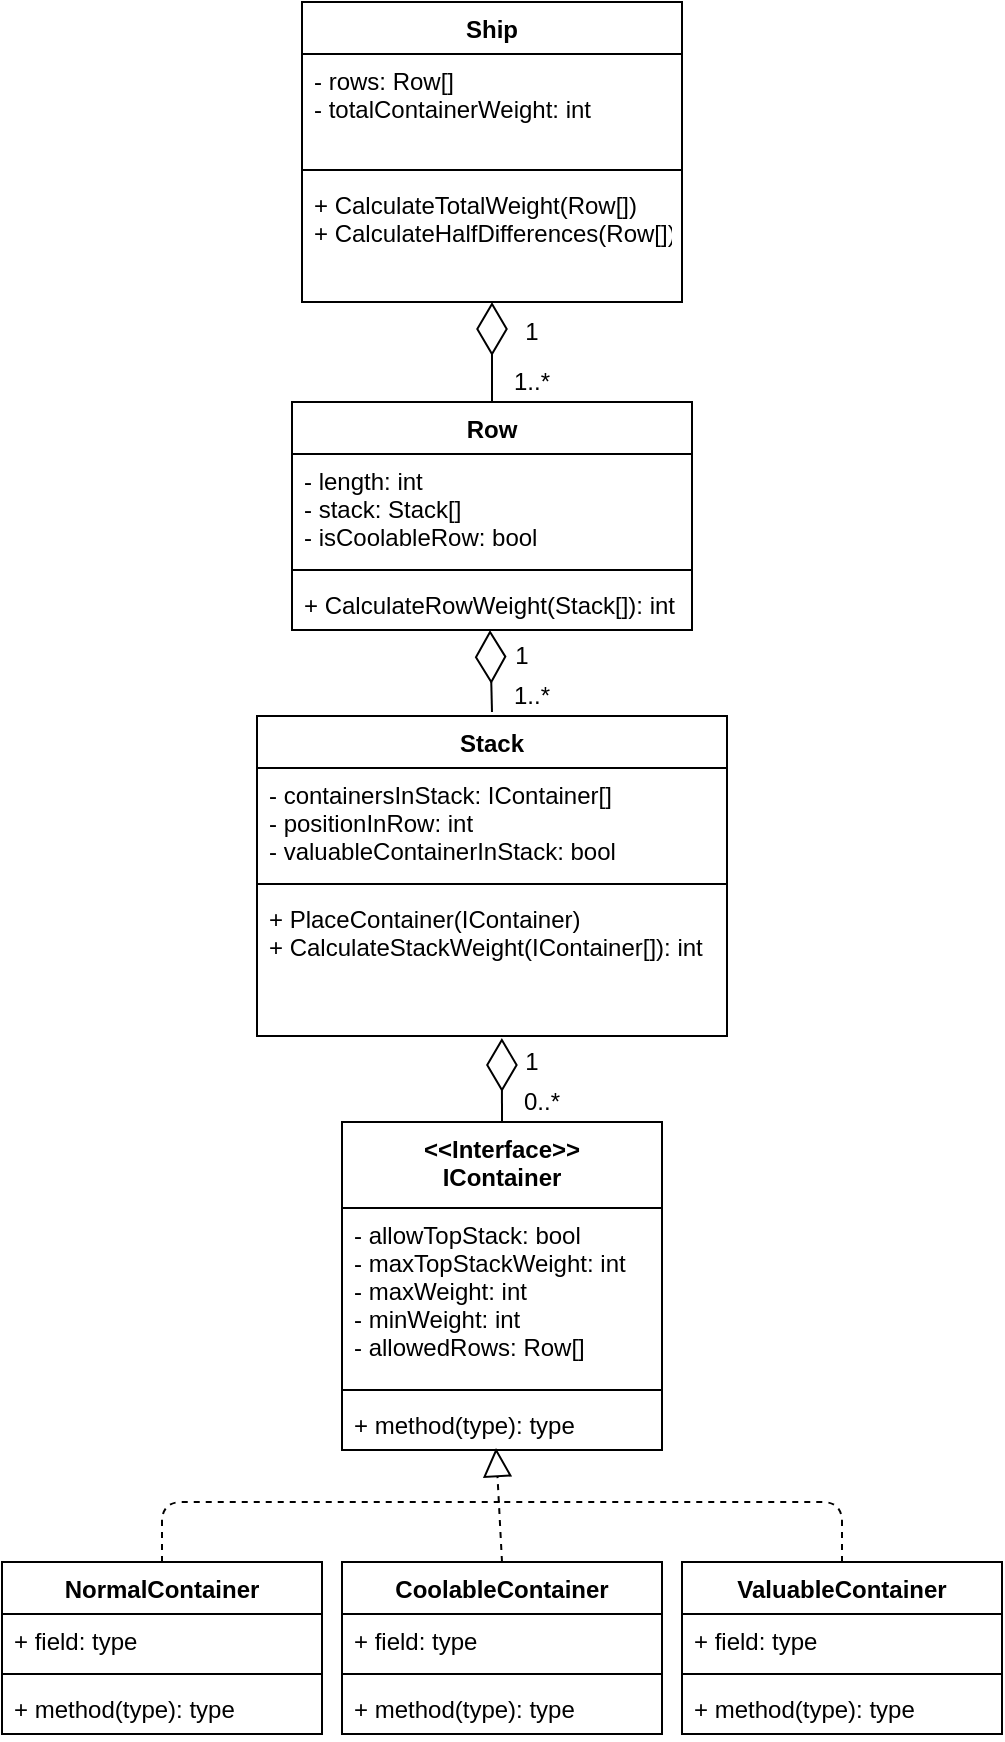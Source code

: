 <mxfile version="12.3.3" type="device" pages="1"><diagram id="xtJK8mjknxwsdFoS2Y7A" name="Page-1"><mxGraphModel dx="1422" dy="1866" grid="1" gridSize="10" guides="1" tooltips="1" connect="1" arrows="1" fold="1" page="1" pageScale="1" pageWidth="850" pageHeight="1100" math="0" shadow="0"><root><mxCell id="0"/><mxCell id="1" parent="0"/><mxCell id="VKJAlb9QcIwoE9ySe-Vr-9" value="&lt;&lt;Interface&gt;&gt;&#10;IContainer&#10;" style="swimlane;fontStyle=1;align=center;verticalAlign=top;childLayout=stackLayout;horizontal=1;startSize=43;horizontalStack=0;resizeParent=1;resizeParentMax=0;resizeLast=0;collapsible=1;marginBottom=0;" vertex="1" parent="1"><mxGeometry x="315" y="510" width="160" height="164" as="geometry"/></mxCell><mxCell id="VKJAlb9QcIwoE9ySe-Vr-10" value="- allowTopStack: bool&#10;- maxTopStackWeight: int&#10;- maxWeight: int&#10;- minWeight: int&#10;- allowedRows: Row[]" style="text;strokeColor=none;fillColor=none;align=left;verticalAlign=top;spacingLeft=4;spacingRight=4;overflow=hidden;rotatable=0;points=[[0,0.5],[1,0.5]];portConstraint=eastwest;" vertex="1" parent="VKJAlb9QcIwoE9ySe-Vr-9"><mxGeometry y="43" width="160" height="87" as="geometry"/></mxCell><mxCell id="VKJAlb9QcIwoE9ySe-Vr-11" value="" style="line;strokeWidth=1;fillColor=none;align=left;verticalAlign=middle;spacingTop=-1;spacingLeft=3;spacingRight=3;rotatable=0;labelPosition=right;points=[];portConstraint=eastwest;" vertex="1" parent="VKJAlb9QcIwoE9ySe-Vr-9"><mxGeometry y="130" width="160" height="8" as="geometry"/></mxCell><mxCell id="VKJAlb9QcIwoE9ySe-Vr-12" value="+ method(type): type" style="text;strokeColor=none;fillColor=none;align=left;verticalAlign=top;spacingLeft=4;spacingRight=4;overflow=hidden;rotatable=0;points=[[0,0.5],[1,0.5]];portConstraint=eastwest;" vertex="1" parent="VKJAlb9QcIwoE9ySe-Vr-9"><mxGeometry y="138" width="160" height="26" as="geometry"/></mxCell><mxCell id="VKJAlb9QcIwoE9ySe-Vr-13" value="NormalContainer" style="swimlane;fontStyle=1;align=center;verticalAlign=top;childLayout=stackLayout;horizontal=1;startSize=26;horizontalStack=0;resizeParent=1;resizeParentMax=0;resizeLast=0;collapsible=1;marginBottom=0;" vertex="1" parent="1"><mxGeometry x="145" y="730" width="160" height="86" as="geometry"/></mxCell><mxCell id="VKJAlb9QcIwoE9ySe-Vr-14" value="+ field: type" style="text;strokeColor=none;fillColor=none;align=left;verticalAlign=top;spacingLeft=4;spacingRight=4;overflow=hidden;rotatable=0;points=[[0,0.5],[1,0.5]];portConstraint=eastwest;" vertex="1" parent="VKJAlb9QcIwoE9ySe-Vr-13"><mxGeometry y="26" width="160" height="26" as="geometry"/></mxCell><mxCell id="VKJAlb9QcIwoE9ySe-Vr-15" value="" style="line;strokeWidth=1;fillColor=none;align=left;verticalAlign=middle;spacingTop=-1;spacingLeft=3;spacingRight=3;rotatable=0;labelPosition=right;points=[];portConstraint=eastwest;" vertex="1" parent="VKJAlb9QcIwoE9ySe-Vr-13"><mxGeometry y="52" width="160" height="8" as="geometry"/></mxCell><mxCell id="VKJAlb9QcIwoE9ySe-Vr-16" value="+ method(type): type" style="text;strokeColor=none;fillColor=none;align=left;verticalAlign=top;spacingLeft=4;spacingRight=4;overflow=hidden;rotatable=0;points=[[0,0.5],[1,0.5]];portConstraint=eastwest;" vertex="1" parent="VKJAlb9QcIwoE9ySe-Vr-13"><mxGeometry y="60" width="160" height="26" as="geometry"/></mxCell><mxCell id="VKJAlb9QcIwoE9ySe-Vr-17" value="CoolableContainer&#10;" style="swimlane;fontStyle=1;align=center;verticalAlign=top;childLayout=stackLayout;horizontal=1;startSize=26;horizontalStack=0;resizeParent=1;resizeParentMax=0;resizeLast=0;collapsible=1;marginBottom=0;" vertex="1" parent="1"><mxGeometry x="315" y="730" width="160" height="86" as="geometry"/></mxCell><mxCell id="VKJAlb9QcIwoE9ySe-Vr-30" value="" style="endArrow=block;dashed=1;endFill=0;endSize=12;html=1;" edge="1" parent="VKJAlb9QcIwoE9ySe-Vr-17"><mxGeometry width="160" relative="1" as="geometry"><mxPoint x="80" as="sourcePoint"/><mxPoint x="77" y="-57" as="targetPoint"/></mxGeometry></mxCell><mxCell id="VKJAlb9QcIwoE9ySe-Vr-18" value="+ field: type" style="text;strokeColor=none;fillColor=none;align=left;verticalAlign=top;spacingLeft=4;spacingRight=4;overflow=hidden;rotatable=0;points=[[0,0.5],[1,0.5]];portConstraint=eastwest;" vertex="1" parent="VKJAlb9QcIwoE9ySe-Vr-17"><mxGeometry y="26" width="160" height="26" as="geometry"/></mxCell><mxCell id="VKJAlb9QcIwoE9ySe-Vr-19" value="" style="line;strokeWidth=1;fillColor=none;align=left;verticalAlign=middle;spacingTop=-1;spacingLeft=3;spacingRight=3;rotatable=0;labelPosition=right;points=[];portConstraint=eastwest;" vertex="1" parent="VKJAlb9QcIwoE9ySe-Vr-17"><mxGeometry y="52" width="160" height="8" as="geometry"/></mxCell><mxCell id="VKJAlb9QcIwoE9ySe-Vr-20" value="+ method(type): type" style="text;strokeColor=none;fillColor=none;align=left;verticalAlign=top;spacingLeft=4;spacingRight=4;overflow=hidden;rotatable=0;points=[[0,0.5],[1,0.5]];portConstraint=eastwest;" vertex="1" parent="VKJAlb9QcIwoE9ySe-Vr-17"><mxGeometry y="60" width="160" height="26" as="geometry"/></mxCell><mxCell id="VKJAlb9QcIwoE9ySe-Vr-21" value="ValuableContainer" style="swimlane;fontStyle=1;align=center;verticalAlign=top;childLayout=stackLayout;horizontal=1;startSize=26;horizontalStack=0;resizeParent=1;resizeParentMax=0;resizeLast=0;collapsible=1;marginBottom=0;" vertex="1" parent="1"><mxGeometry x="485" y="730" width="160" height="86" as="geometry"/></mxCell><mxCell id="VKJAlb9QcIwoE9ySe-Vr-22" value="+ field: type" style="text;strokeColor=none;fillColor=none;align=left;verticalAlign=top;spacingLeft=4;spacingRight=4;overflow=hidden;rotatable=0;points=[[0,0.5],[1,0.5]];portConstraint=eastwest;" vertex="1" parent="VKJAlb9QcIwoE9ySe-Vr-21"><mxGeometry y="26" width="160" height="26" as="geometry"/></mxCell><mxCell id="VKJAlb9QcIwoE9ySe-Vr-23" value="" style="line;strokeWidth=1;fillColor=none;align=left;verticalAlign=middle;spacingTop=-1;spacingLeft=3;spacingRight=3;rotatable=0;labelPosition=right;points=[];portConstraint=eastwest;" vertex="1" parent="VKJAlb9QcIwoE9ySe-Vr-21"><mxGeometry y="52" width="160" height="8" as="geometry"/></mxCell><mxCell id="VKJAlb9QcIwoE9ySe-Vr-24" value="+ method(type): type" style="text;strokeColor=none;fillColor=none;align=left;verticalAlign=top;spacingLeft=4;spacingRight=4;overflow=hidden;rotatable=0;points=[[0,0.5],[1,0.5]];portConstraint=eastwest;" vertex="1" parent="VKJAlb9QcIwoE9ySe-Vr-21"><mxGeometry y="60" width="160" height="26" as="geometry"/></mxCell><mxCell id="VKJAlb9QcIwoE9ySe-Vr-25" value="Ship" style="swimlane;fontStyle=1;align=center;verticalAlign=top;childLayout=stackLayout;horizontal=1;startSize=26;horizontalStack=0;resizeParent=1;resizeParentMax=0;resizeLast=0;collapsible=1;marginBottom=0;" vertex="1" parent="1"><mxGeometry x="295" y="-50" width="190" height="150" as="geometry"/></mxCell><mxCell id="VKJAlb9QcIwoE9ySe-Vr-26" value="- rows: Row[]&#10;- totalContainerWeight: int" style="text;strokeColor=none;fillColor=none;align=left;verticalAlign=top;spacingLeft=4;spacingRight=4;overflow=hidden;rotatable=0;points=[[0,0.5],[1,0.5]];portConstraint=eastwest;" vertex="1" parent="VKJAlb9QcIwoE9ySe-Vr-25"><mxGeometry y="26" width="190" height="54" as="geometry"/></mxCell><mxCell id="VKJAlb9QcIwoE9ySe-Vr-27" value="" style="line;strokeWidth=1;fillColor=none;align=left;verticalAlign=middle;spacingTop=-1;spacingLeft=3;spacingRight=3;rotatable=0;labelPosition=right;points=[];portConstraint=eastwest;" vertex="1" parent="VKJAlb9QcIwoE9ySe-Vr-25"><mxGeometry y="80" width="190" height="8" as="geometry"/></mxCell><mxCell id="VKJAlb9QcIwoE9ySe-Vr-28" value="+ CalculateTotalWeight(Row[])&#10;+ CalculateHalfDifferences(Row[])" style="text;strokeColor=none;fillColor=none;align=left;verticalAlign=top;spacingLeft=4;spacingRight=4;overflow=hidden;rotatable=0;points=[[0,0.5],[1,0.5]];portConstraint=eastwest;" vertex="1" parent="VKJAlb9QcIwoE9ySe-Vr-25"><mxGeometry y="88" width="190" height="62" as="geometry"/></mxCell><mxCell id="VKJAlb9QcIwoE9ySe-Vr-32" value="" style="endArrow=diamondThin;endFill=0;endSize=24;html=1;entryX=0.521;entryY=1.014;entryDx=0;entryDy=0;entryPerimeter=0;exitX=0.5;exitY=0;exitDx=0;exitDy=0;" edge="1" parent="1" source="VKJAlb9QcIwoE9ySe-Vr-9" target="VKJAlb9QcIwoE9ySe-Vr-45"><mxGeometry width="160" relative="1" as="geometry"><mxPoint x="110" y="500" as="sourcePoint"/><mxPoint x="390" y="414" as="targetPoint"/></mxGeometry></mxCell><mxCell id="VKJAlb9QcIwoE9ySe-Vr-33" value="1" style="text;html=1;strokeColor=none;fillColor=none;align=center;verticalAlign=middle;whiteSpace=wrap;rounded=0;" vertex="1" parent="1"><mxGeometry x="390" y="470" width="40" height="20" as="geometry"/></mxCell><mxCell id="VKJAlb9QcIwoE9ySe-Vr-34" value="0..*" style="text;html=1;strokeColor=none;fillColor=none;align=center;verticalAlign=middle;whiteSpace=wrap;rounded=0;" vertex="1" parent="1"><mxGeometry x="395" y="490" width="40" height="20" as="geometry"/></mxCell><mxCell id="VKJAlb9QcIwoE9ySe-Vr-36" value="" style="endArrow=none;dashed=1;html=1;exitX=0.5;exitY=0;exitDx=0;exitDy=0;" edge="1" parent="1" source="VKJAlb9QcIwoE9ySe-Vr-13"><mxGeometry width="50" height="50" relative="1" as="geometry"><mxPoint x="185" y="654" as="sourcePoint"/><mxPoint x="395" y="700" as="targetPoint"/><Array as="points"><mxPoint x="225" y="700"/></Array></mxGeometry></mxCell><mxCell id="VKJAlb9QcIwoE9ySe-Vr-37" value="" style="endArrow=none;dashed=1;html=1;exitX=0.5;exitY=0;exitDx=0;exitDy=0;" edge="1" parent="1" source="VKJAlb9QcIwoE9ySe-Vr-21"><mxGeometry width="50" height="50" relative="1" as="geometry"><mxPoint x="495" y="664" as="sourcePoint"/><mxPoint x="395" y="700" as="targetPoint"/><Array as="points"><mxPoint x="565" y="700"/></Array></mxGeometry></mxCell><mxCell id="VKJAlb9QcIwoE9ySe-Vr-38" value="Row" style="swimlane;fontStyle=1;align=center;verticalAlign=top;childLayout=stackLayout;horizontal=1;startSize=26;horizontalStack=0;resizeParent=1;resizeParentMax=0;resizeLast=0;collapsible=1;marginBottom=0;" vertex="1" parent="1"><mxGeometry x="290" y="150" width="200" height="114" as="geometry"/></mxCell><mxCell id="VKJAlb9QcIwoE9ySe-Vr-39" value="- length: int&#10;- stack: Stack[]&#10;- isCoolableRow: bool" style="text;strokeColor=none;fillColor=none;align=left;verticalAlign=top;spacingLeft=4;spacingRight=4;overflow=hidden;rotatable=0;points=[[0,0.5],[1,0.5]];portConstraint=eastwest;" vertex="1" parent="VKJAlb9QcIwoE9ySe-Vr-38"><mxGeometry y="26" width="200" height="54" as="geometry"/></mxCell><mxCell id="VKJAlb9QcIwoE9ySe-Vr-40" value="" style="line;strokeWidth=1;fillColor=none;align=left;verticalAlign=middle;spacingTop=-1;spacingLeft=3;spacingRight=3;rotatable=0;labelPosition=right;points=[];portConstraint=eastwest;" vertex="1" parent="VKJAlb9QcIwoE9ySe-Vr-38"><mxGeometry y="80" width="200" height="8" as="geometry"/></mxCell><mxCell id="VKJAlb9QcIwoE9ySe-Vr-41" value="+ CalculateRowWeight(Stack[]): int" style="text;strokeColor=none;fillColor=none;align=left;verticalAlign=top;spacingLeft=4;spacingRight=4;overflow=hidden;rotatable=0;points=[[0,0.5],[1,0.5]];portConstraint=eastwest;" vertex="1" parent="VKJAlb9QcIwoE9ySe-Vr-38"><mxGeometry y="88" width="200" height="26" as="geometry"/></mxCell><mxCell id="VKJAlb9QcIwoE9ySe-Vr-42" value="Stack" style="swimlane;fontStyle=1;align=center;verticalAlign=top;childLayout=stackLayout;horizontal=1;startSize=26;horizontalStack=0;resizeParent=1;resizeParentMax=0;resizeLast=0;collapsible=1;marginBottom=0;" vertex="1" parent="1"><mxGeometry x="272.5" y="307" width="235" height="160" as="geometry"/></mxCell><mxCell id="VKJAlb9QcIwoE9ySe-Vr-43" value="- containersInStack: IContainer[]&#10;- positionInRow: int&#10;- valuableContainerInStack: bool" style="text;strokeColor=none;fillColor=none;align=left;verticalAlign=top;spacingLeft=4;spacingRight=4;overflow=hidden;rotatable=0;points=[[0,0.5],[1,0.5]];portConstraint=eastwest;" vertex="1" parent="VKJAlb9QcIwoE9ySe-Vr-42"><mxGeometry y="26" width="235" height="54" as="geometry"/></mxCell><mxCell id="VKJAlb9QcIwoE9ySe-Vr-44" value="" style="line;strokeWidth=1;fillColor=none;align=left;verticalAlign=middle;spacingTop=-1;spacingLeft=3;spacingRight=3;rotatable=0;labelPosition=right;points=[];portConstraint=eastwest;" vertex="1" parent="VKJAlb9QcIwoE9ySe-Vr-42"><mxGeometry y="80" width="235" height="8" as="geometry"/></mxCell><mxCell id="VKJAlb9QcIwoE9ySe-Vr-45" value="+ PlaceContainer(IContainer)&#10;+ CalculateStackWeight(IContainer[]): int" style="text;strokeColor=none;fillColor=none;align=left;verticalAlign=top;spacingLeft=4;spacingRight=4;overflow=hidden;rotatable=0;points=[[0,0.5],[1,0.5]];portConstraint=eastwest;" vertex="1" parent="VKJAlb9QcIwoE9ySe-Vr-42"><mxGeometry y="88" width="235" height="72" as="geometry"/></mxCell><mxCell id="VKJAlb9QcIwoE9ySe-Vr-46" value="" style="endArrow=diamondThin;endFill=0;endSize=24;html=1;exitX=0.5;exitY=0;exitDx=0;exitDy=0;" edge="1" parent="1" source="VKJAlb9QcIwoE9ySe-Vr-38" target="VKJAlb9QcIwoE9ySe-Vr-28"><mxGeometry width="160" relative="1" as="geometry"><mxPoint x="389" y="170" as="sourcePoint"/><mxPoint x="389" y="120" as="targetPoint"/></mxGeometry></mxCell><mxCell id="VKJAlb9QcIwoE9ySe-Vr-48" value="1" style="text;html=1;strokeColor=none;fillColor=none;align=center;verticalAlign=middle;whiteSpace=wrap;rounded=0;" vertex="1" parent="1"><mxGeometry x="390" y="105" width="40" height="20" as="geometry"/></mxCell><mxCell id="VKJAlb9QcIwoE9ySe-Vr-49" value="1..*" style="text;html=1;strokeColor=none;fillColor=none;align=center;verticalAlign=middle;whiteSpace=wrap;rounded=0;" vertex="1" parent="1"><mxGeometry x="390" y="130" width="40" height="20" as="geometry"/></mxCell><mxCell id="VKJAlb9QcIwoE9ySe-Vr-50" value="1" style="text;html=1;strokeColor=none;fillColor=none;align=center;verticalAlign=middle;whiteSpace=wrap;rounded=0;" vertex="1" parent="1"><mxGeometry x="385" y="267" width="40" height="20" as="geometry"/></mxCell><mxCell id="VKJAlb9QcIwoE9ySe-Vr-51" value="1..*" style="text;html=1;strokeColor=none;fillColor=none;align=center;verticalAlign=middle;whiteSpace=wrap;rounded=0;" vertex="1" parent="1"><mxGeometry x="390" y="287" width="40" height="20" as="geometry"/></mxCell><mxCell id="VKJAlb9QcIwoE9ySe-Vr-47" value="" style="endArrow=diamondThin;endFill=0;endSize=24;html=1;exitX=0.5;exitY=0;exitDx=0;exitDy=0;" edge="1" parent="1"><mxGeometry width="160" relative="1" as="geometry"><mxPoint x="390" y="305" as="sourcePoint"/><mxPoint x="389" y="264" as="targetPoint"/></mxGeometry></mxCell></root></mxGraphModel></diagram></mxfile>